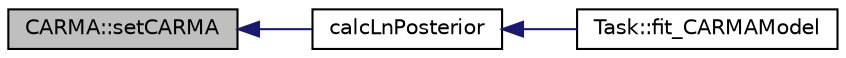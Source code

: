 digraph "CARMA::setCARMA"
{
  edge [fontname="Helvetica",fontsize="10",labelfontname="Helvetica",labelfontsize="10"];
  node [fontname="Helvetica",fontsize="10",shape=record];
  rankdir="LR";
  Node1 [label="CARMA::setCARMA",height=0.2,width=0.4,color="black", fillcolor="grey75", style="filled" fontcolor="black"];
  Node1 -> Node2 [dir="back",color="midnightblue",fontsize="10",style="solid",fontname="Helvetica"];
  Node2 [label="calcLnPosterior",height=0.2,width=0.4,color="black", fillcolor="white", style="filled",URL="$_c_a_r_m_a_8cpp.html#aa722465dd36f0b7f0322e55715ecb717"];
  Node2 -> Node3 [dir="back",color="midnightblue",fontsize="10",style="solid",fontname="Helvetica"];
  Node3 [label="Task::fit_CARMAModel",height=0.2,width=0.4,color="black", fillcolor="white", style="filled",URL="$class_task.html#a35b8004ec5a98d8a13ad1f800017a6a3"];
}
